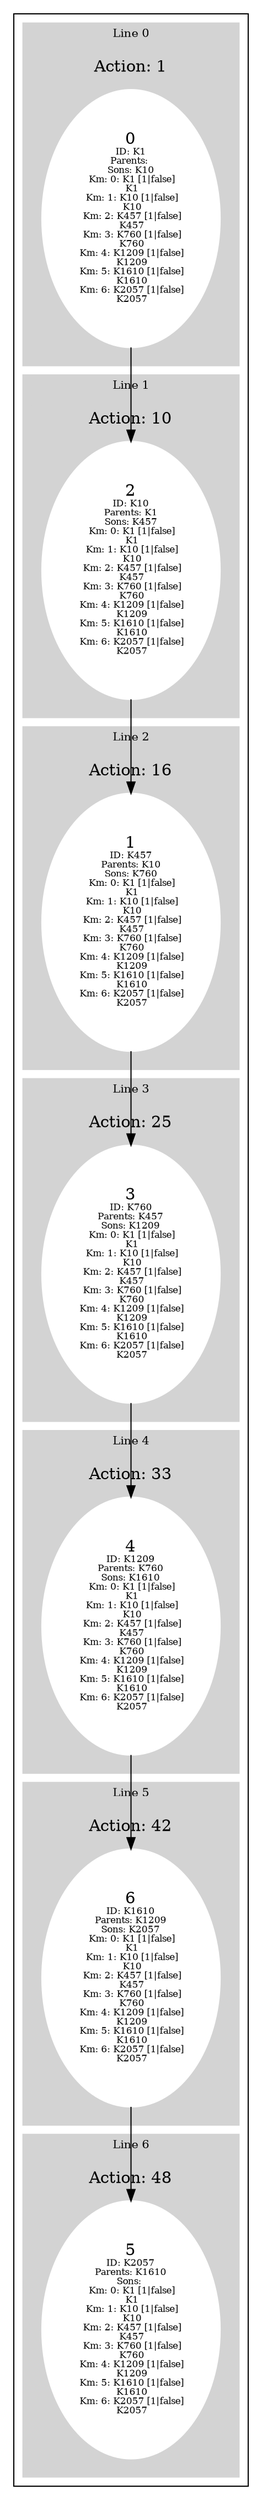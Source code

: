 digraph G {
subgraph cluster_info {
        subgraph cluster_0 {
        style=filled;
        color=lightgrey;
        node [style=filled,color=white];
        subgraph cluster_act_1 {
label = "Action: 1"step_K1 [label=<0<BR /><FONT POINT-SIZE="8">ID: K1</FONT><BR /><FONT POINT-SIZE="8">Parents: </FONT><BR /><FONT POINT-SIZE="8">Sons: K10</FONT><BR /><FONT POINT-SIZE="8"> Km: 0: K1 [1|false]<BR /> K1</FONT><BR /><FONT POINT-SIZE="8"> Km: 1: K10 [1|false]<BR /> K10</FONT><BR /><FONT POINT-SIZE="8"> Km: 2: K457 [1|false]<BR /> K457</FONT><BR /><FONT POINT-SIZE="8"> Km: 3: K760 [1|false]<BR /> K760</FONT><BR /><FONT POINT-SIZE="8"> Km: 4: K1209 [1|false]<BR /> K1209</FONT><BR /><FONT POINT-SIZE="8"> Km: 5: K1610 [1|false]<BR /> K1610</FONT><BR /><FONT POINT-SIZE="8"> Km: 6: K2057 [1|false]<BR /> K2057</FONT>>]
}

        fontsize="10"
        label = "Line 0";
        }

        subgraph cluster_4 {
        style=filled;
        color=lightgrey;
        node [style=filled,color=white];
        subgraph cluster_act_33 {
label = "Action: 33"step_K1209 [label=<4<BR /><FONT POINT-SIZE="8">ID: K1209</FONT><BR /><FONT POINT-SIZE="8">Parents: K760</FONT><BR /><FONT POINT-SIZE="8">Sons: K1610</FONT><BR /><FONT POINT-SIZE="8"> Km: 0: K1 [1|false]<BR /> K1</FONT><BR /><FONT POINT-SIZE="8"> Km: 1: K10 [1|false]<BR /> K10</FONT><BR /><FONT POINT-SIZE="8"> Km: 2: K457 [1|false]<BR /> K457</FONT><BR /><FONT POINT-SIZE="8"> Km: 3: K760 [1|false]<BR /> K760</FONT><BR /><FONT POINT-SIZE="8"> Km: 4: K1209 [1|false]<BR /> K1209</FONT><BR /><FONT POINT-SIZE="8"> Km: 5: K1610 [1|false]<BR /> K1610</FONT><BR /><FONT POINT-SIZE="8"> Km: 6: K2057 [1|false]<BR /> K2057</FONT>>]
}

        fontsize="10"
        label = "Line 4";
        }

        subgraph cluster_2 {
        style=filled;
        color=lightgrey;
        node [style=filled,color=white];
        subgraph cluster_act_16 {
label = "Action: 16"step_K457 [label=<1<BR /><FONT POINT-SIZE="8">ID: K457</FONT><BR /><FONT POINT-SIZE="8">Parents: K10</FONT><BR /><FONT POINT-SIZE="8">Sons: K760</FONT><BR /><FONT POINT-SIZE="8"> Km: 0: K1 [1|false]<BR /> K1</FONT><BR /><FONT POINT-SIZE="8"> Km: 1: K10 [1|false]<BR /> K10</FONT><BR /><FONT POINT-SIZE="8"> Km: 2: K457 [1|false]<BR /> K457</FONT><BR /><FONT POINT-SIZE="8"> Km: 3: K760 [1|false]<BR /> K760</FONT><BR /><FONT POINT-SIZE="8"> Km: 4: K1209 [1|false]<BR /> K1209</FONT><BR /><FONT POINT-SIZE="8"> Km: 5: K1610 [1|false]<BR /> K1610</FONT><BR /><FONT POINT-SIZE="8"> Km: 6: K2057 [1|false]<BR /> K2057</FONT>>]
}

        fontsize="10"
        label = "Line 2";
        }

        subgraph cluster_3 {
        style=filled;
        color=lightgrey;
        node [style=filled,color=white];
        subgraph cluster_act_25 {
label = "Action: 25"step_K760 [label=<3<BR /><FONT POINT-SIZE="8">ID: K760</FONT><BR /><FONT POINT-SIZE="8">Parents: K457</FONT><BR /><FONT POINT-SIZE="8">Sons: K1209</FONT><BR /><FONT POINT-SIZE="8"> Km: 0: K1 [1|false]<BR /> K1</FONT><BR /><FONT POINT-SIZE="8"> Km: 1: K10 [1|false]<BR /> K10</FONT><BR /><FONT POINT-SIZE="8"> Km: 2: K457 [1|false]<BR /> K457</FONT><BR /><FONT POINT-SIZE="8"> Km: 3: K760 [1|false]<BR /> K760</FONT><BR /><FONT POINT-SIZE="8"> Km: 4: K1209 [1|false]<BR /> K1209</FONT><BR /><FONT POINT-SIZE="8"> Km: 5: K1610 [1|false]<BR /> K1610</FONT><BR /><FONT POINT-SIZE="8"> Km: 6: K2057 [1|false]<BR /> K2057</FONT>>]
}

        fontsize="10"
        label = "Line 3";
        }

        subgraph cluster_5 {
        style=filled;
        color=lightgrey;
        node [style=filled,color=white];
        subgraph cluster_act_42 {
label = "Action: 42"step_K1610 [label=<6<BR /><FONT POINT-SIZE="8">ID: K1610</FONT><BR /><FONT POINT-SIZE="8">Parents: K1209</FONT><BR /><FONT POINT-SIZE="8">Sons: K2057</FONT><BR /><FONT POINT-SIZE="8"> Km: 0: K1 [1|false]<BR /> K1</FONT><BR /><FONT POINT-SIZE="8"> Km: 1: K10 [1|false]<BR /> K10</FONT><BR /><FONT POINT-SIZE="8"> Km: 2: K457 [1|false]<BR /> K457</FONT><BR /><FONT POINT-SIZE="8"> Km: 3: K760 [1|false]<BR /> K760</FONT><BR /><FONT POINT-SIZE="8"> Km: 4: K1209 [1|false]<BR /> K1209</FONT><BR /><FONT POINT-SIZE="8"> Km: 5: K1610 [1|false]<BR /> K1610</FONT><BR /><FONT POINT-SIZE="8"> Km: 6: K2057 [1|false]<BR /> K2057</FONT>>]
}

        fontsize="10"
        label = "Line 5";
        }

        subgraph cluster_6 {
        style=filled;
        color=lightgrey;
        node [style=filled,color=white];
        subgraph cluster_act_48 {
label = "Action: 48"step_K2057 [label=<5<BR /><FONT POINT-SIZE="8">ID: K2057</FONT><BR /><FONT POINT-SIZE="8">Parents: K1610</FONT><BR /><FONT POINT-SIZE="8">Sons: </FONT><BR /><FONT POINT-SIZE="8"> Km: 0: K1 [1|false]<BR /> K1</FONT><BR /><FONT POINT-SIZE="8"> Km: 1: K10 [1|false]<BR /> K10</FONT><BR /><FONT POINT-SIZE="8"> Km: 2: K457 [1|false]<BR /> K457</FONT><BR /><FONT POINT-SIZE="8"> Km: 3: K760 [1|false]<BR /> K760</FONT><BR /><FONT POINT-SIZE="8"> Km: 4: K1209 [1|false]<BR /> K1209</FONT><BR /><FONT POINT-SIZE="8"> Km: 5: K1610 [1|false]<BR /> K1610</FONT><BR /><FONT POINT-SIZE="8"> Km: 6: K2057 [1|false]<BR /> K2057</FONT>>]
}

        fontsize="10"
        label = "Line 6";
        }

        subgraph cluster_1 {
        style=filled;
        color=lightgrey;
        node [style=filled,color=white];
        subgraph cluster_act_10 {
label = "Action: 10"step_K10 [label=<2<BR /><FONT POINT-SIZE="8">ID: K10</FONT><BR /><FONT POINT-SIZE="8">Parents: K1</FONT><BR /><FONT POINT-SIZE="8">Sons: K457</FONT><BR /><FONT POINT-SIZE="8"> Km: 0: K1 [1|false]<BR /> K1</FONT><BR /><FONT POINT-SIZE="8"> Km: 1: K10 [1|false]<BR /> K10</FONT><BR /><FONT POINT-SIZE="8"> Km: 2: K457 [1|false]<BR /> K457</FONT><BR /><FONT POINT-SIZE="8"> Km: 3: K760 [1|false]<BR /> K760</FONT><BR /><FONT POINT-SIZE="8"> Km: 4: K1209 [1|false]<BR /> K1209</FONT><BR /><FONT POINT-SIZE="8"> Km: 5: K1610 [1|false]<BR /> K1610</FONT><BR /><FONT POINT-SIZE="8"> Km: 6: K2057 [1|false]<BR /> K2057</FONT>>]
}

        fontsize="10"
        label = "Line 1";
        }
step_K1610 -> step_K2057; 
step_K457 -> step_K760; 
step_K1 -> step_K10; 
step_K1209 -> step_K1610; 
step_K10 -> step_K457; 
step_K760 -> step_K1209; 
}}
